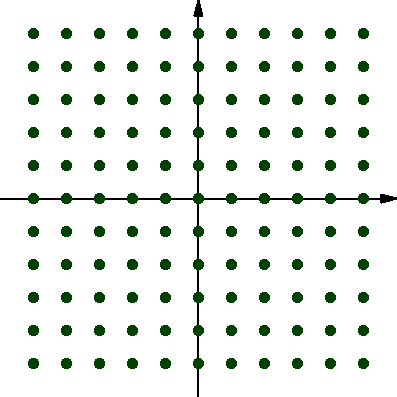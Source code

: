 size(7cm);
import graph;

pair u;
int n = 5;

axes((-n-1,-n-1),(n+1,n+1),EndArrow);

for(int i = -n ; i <= n; ++i) { 
  for(int j = -n ; j <= n; ++j) {
    u = (i , j);
    dot(u,darkgreen+5);
  }
}